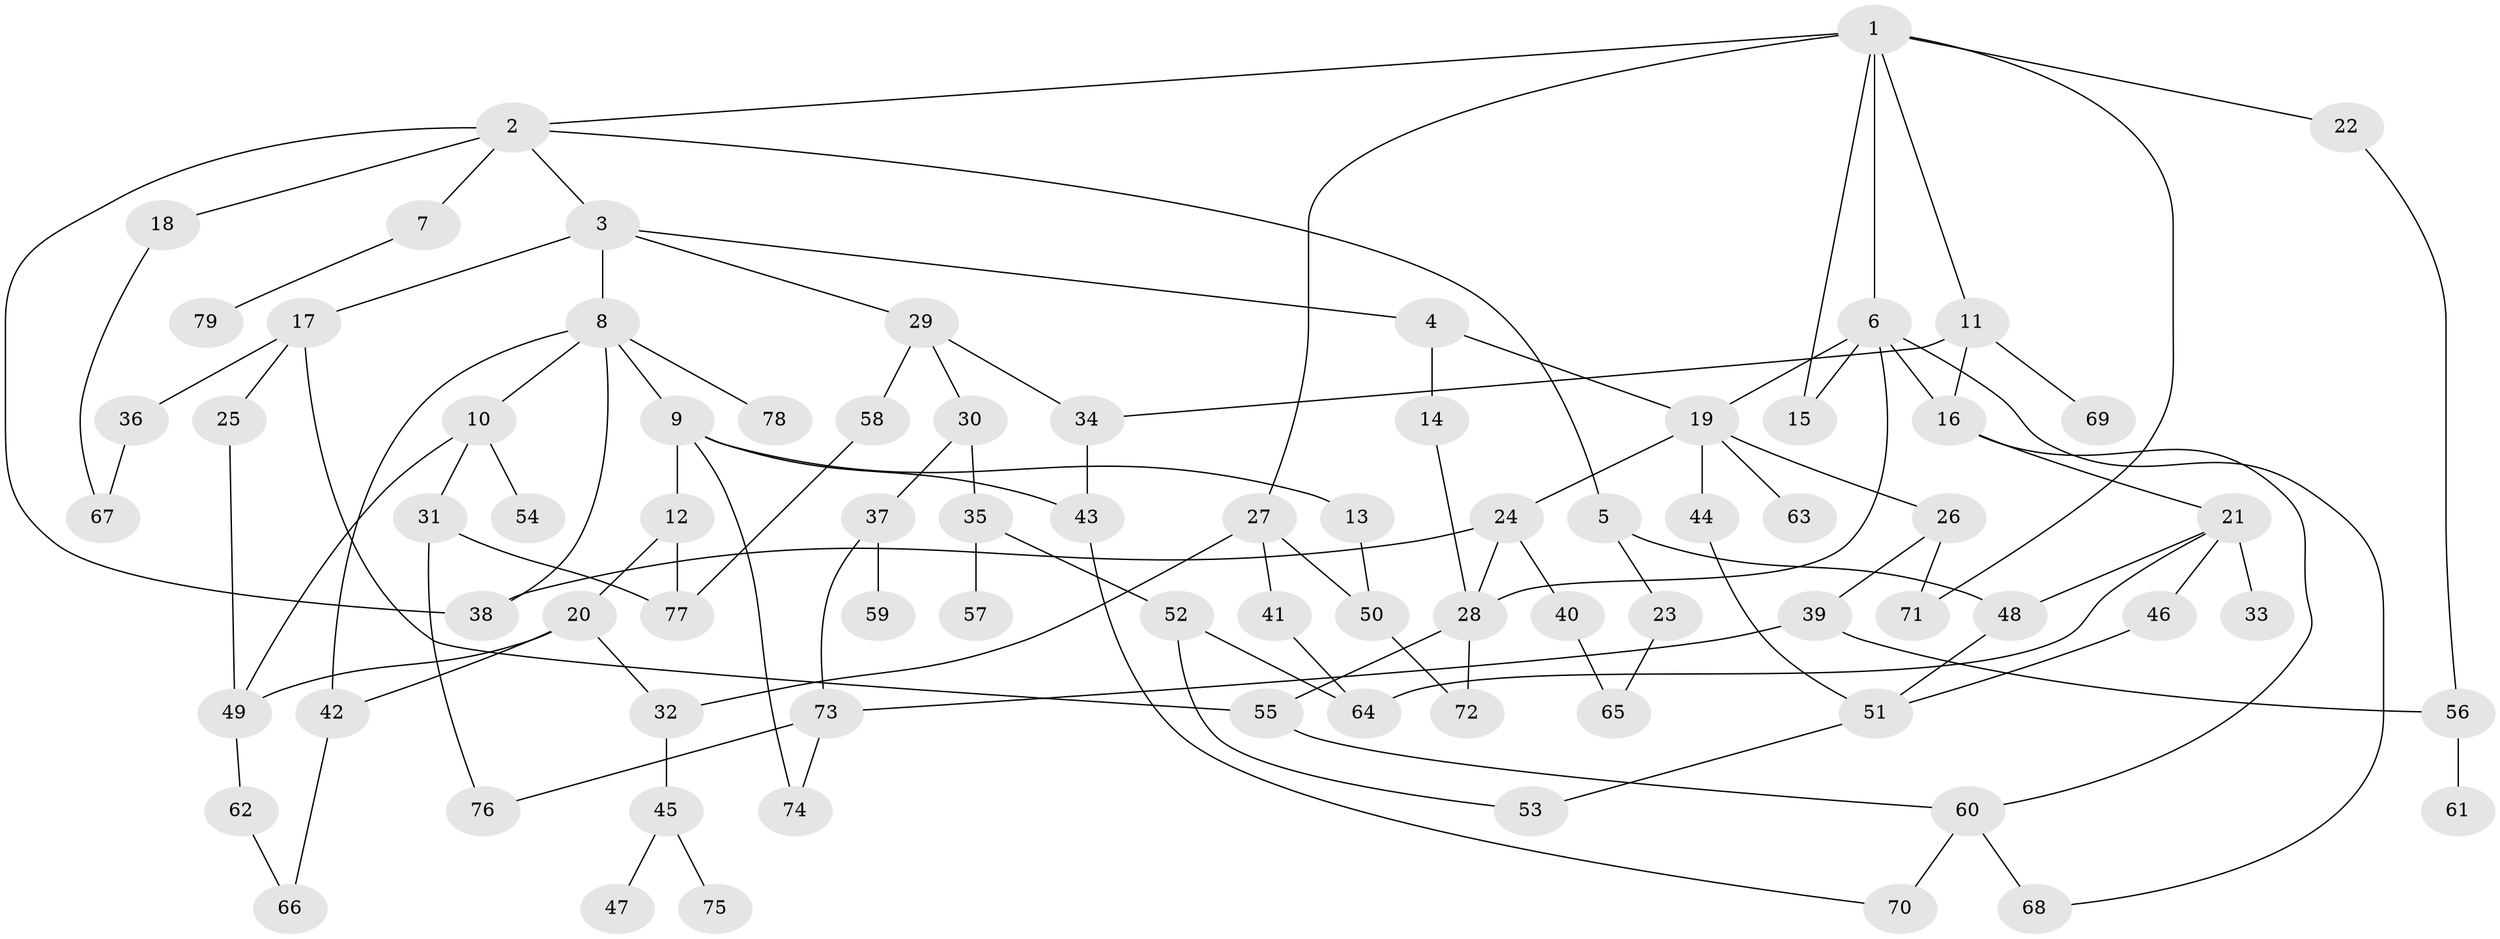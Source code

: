 // coarse degree distribution, {6: 0.08928571428571429, 5: 0.10714285714285714, 3: 0.32142857142857145, 2: 0.21428571428571427, 4: 0.125, 1: 0.14285714285714285}
// Generated by graph-tools (version 1.1) at 2025/49/03/04/25 22:49:01]
// undirected, 79 vertices, 113 edges
graph export_dot {
  node [color=gray90,style=filled];
  1;
  2;
  3;
  4;
  5;
  6;
  7;
  8;
  9;
  10;
  11;
  12;
  13;
  14;
  15;
  16;
  17;
  18;
  19;
  20;
  21;
  22;
  23;
  24;
  25;
  26;
  27;
  28;
  29;
  30;
  31;
  32;
  33;
  34;
  35;
  36;
  37;
  38;
  39;
  40;
  41;
  42;
  43;
  44;
  45;
  46;
  47;
  48;
  49;
  50;
  51;
  52;
  53;
  54;
  55;
  56;
  57;
  58;
  59;
  60;
  61;
  62;
  63;
  64;
  65;
  66;
  67;
  68;
  69;
  70;
  71;
  72;
  73;
  74;
  75;
  76;
  77;
  78;
  79;
  1 -- 2;
  1 -- 6;
  1 -- 11;
  1 -- 22;
  1 -- 27;
  1 -- 71;
  1 -- 15;
  2 -- 3;
  2 -- 5;
  2 -- 7;
  2 -- 18;
  2 -- 38;
  3 -- 4;
  3 -- 8;
  3 -- 17;
  3 -- 29;
  4 -- 14;
  4 -- 19;
  5 -- 23;
  5 -- 48;
  6 -- 15;
  6 -- 68;
  6 -- 19;
  6 -- 16;
  6 -- 28;
  7 -- 79;
  8 -- 9;
  8 -- 10;
  8 -- 42;
  8 -- 78;
  8 -- 38;
  9 -- 12;
  9 -- 13;
  9 -- 43;
  9 -- 74;
  10 -- 31;
  10 -- 54;
  10 -- 49;
  11 -- 16;
  11 -- 34;
  11 -- 69;
  12 -- 20;
  12 -- 77;
  13 -- 50;
  14 -- 28;
  16 -- 21;
  16 -- 60;
  17 -- 25;
  17 -- 36;
  17 -- 55;
  18 -- 67;
  19 -- 24;
  19 -- 26;
  19 -- 44;
  19 -- 63;
  20 -- 32;
  20 -- 49;
  20 -- 42;
  21 -- 33;
  21 -- 46;
  21 -- 64;
  21 -- 48;
  22 -- 56;
  23 -- 65;
  24 -- 28;
  24 -- 38;
  24 -- 40;
  25 -- 49;
  26 -- 39;
  26 -- 71;
  27 -- 41;
  27 -- 50;
  27 -- 32;
  28 -- 55;
  28 -- 72;
  29 -- 30;
  29 -- 58;
  29 -- 34;
  30 -- 35;
  30 -- 37;
  31 -- 77;
  31 -- 76;
  32 -- 45;
  34 -- 43;
  35 -- 52;
  35 -- 57;
  36 -- 67;
  37 -- 59;
  37 -- 73;
  39 -- 56;
  39 -- 73;
  40 -- 65;
  41 -- 64;
  42 -- 66;
  43 -- 70;
  44 -- 51;
  45 -- 47;
  45 -- 75;
  46 -- 51;
  48 -- 51;
  49 -- 62;
  50 -- 72;
  51 -- 53;
  52 -- 53;
  52 -- 64;
  55 -- 60;
  56 -- 61;
  58 -- 77;
  60 -- 68;
  60 -- 70;
  62 -- 66;
  73 -- 76;
  73 -- 74;
}
